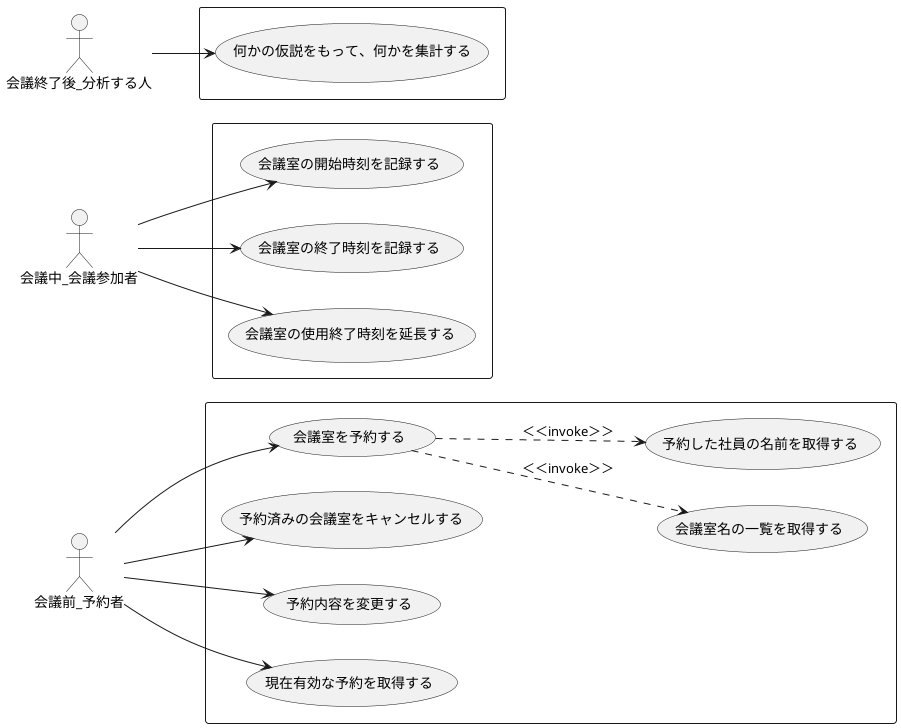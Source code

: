 @startuml
left to right direction

actor 会議前_予約者 as a1
actor 会議中_会議参加者  as a3
actor 会議終了後_分析する人 as a2

rectangle {
    a1 --> (会議室を予約する)
    (会議室を予約する) ..> (会議室名の一覧を取得する) :＜＜invoke＞＞
    (会議室を予約する) ..> (予約した社員の名前を取得する):＜＜invoke＞＞
    a1 --> (予約済みの会議室をキャンセルする)
    a1 --> (予約内容を変更する)
    a1 --> (現在有効な予約を取得する)
}

rectangle {
    a2 --> (何かの仮説をもって、何かを集計する)
}

rectangle {
    a3 --> (会議室の開始時刻を記録する)
    a3 --> (会議室の終了時刻を記録する)
    a3 --> (会議室の使用終了時刻を延長する)
}

@enduml